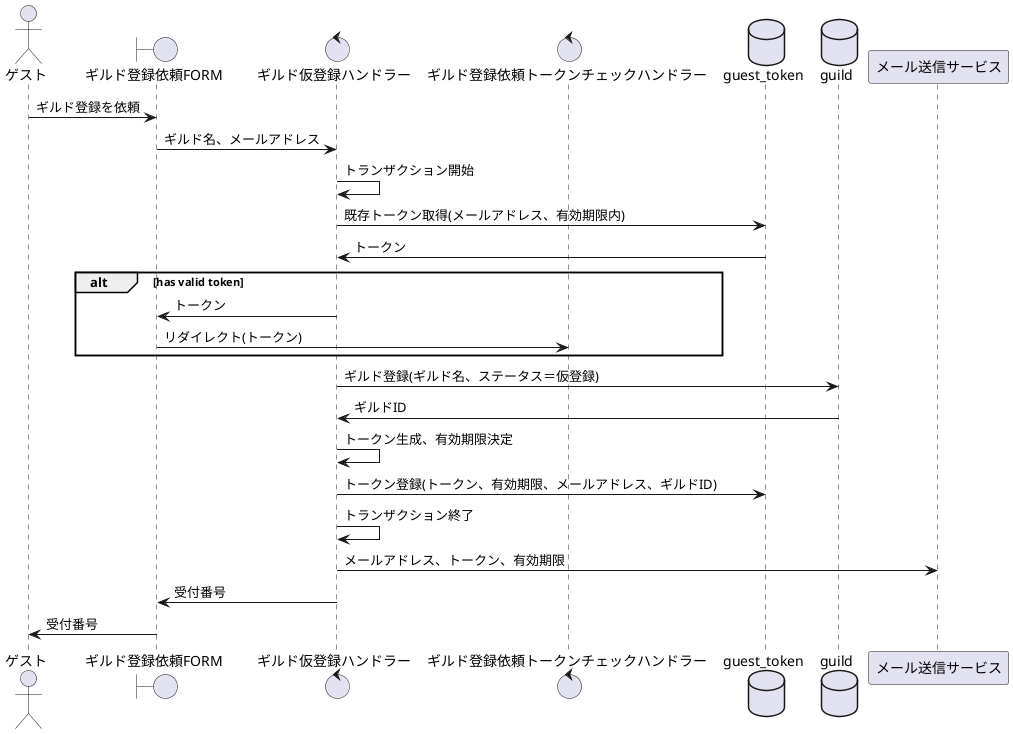 @startuml

actor ゲスト as guest
boundary ギルド登録依頼FORM as form
control ギルド仮登録ハンドラー as handler
control ギルド登録依頼トークンチェックハンドラー as handler2
database guest_token
database guild
participant メール送信サービス as mail

guest -> form:ギルド登録を依頼
form -> handler:ギルド名、メールアドレス
handler -> handler:トランザクション開始
handler -> guest_token:既存トークン取得(メールアドレス、有効期限内)
guest_token -> handler:トークン
alt has valid token
handler -> form:トークン
form -> handler2:リダイレクト(トークン)
end
handler -> guild:ギルド登録(ギルド名、ステータス＝仮登録)
guild -> handler:ギルドID
handler -> handler:トークン生成、有効期限決定
handler -> guest_token:トークン登録(トークン、有効期限、メールアドレス、ギルドID)
handler -> handler:トランザクション終了
handler -> mail:メールアドレス、トークン、有効期限
handler -> form:受付番号
form -> guest:受付番号

@enduml